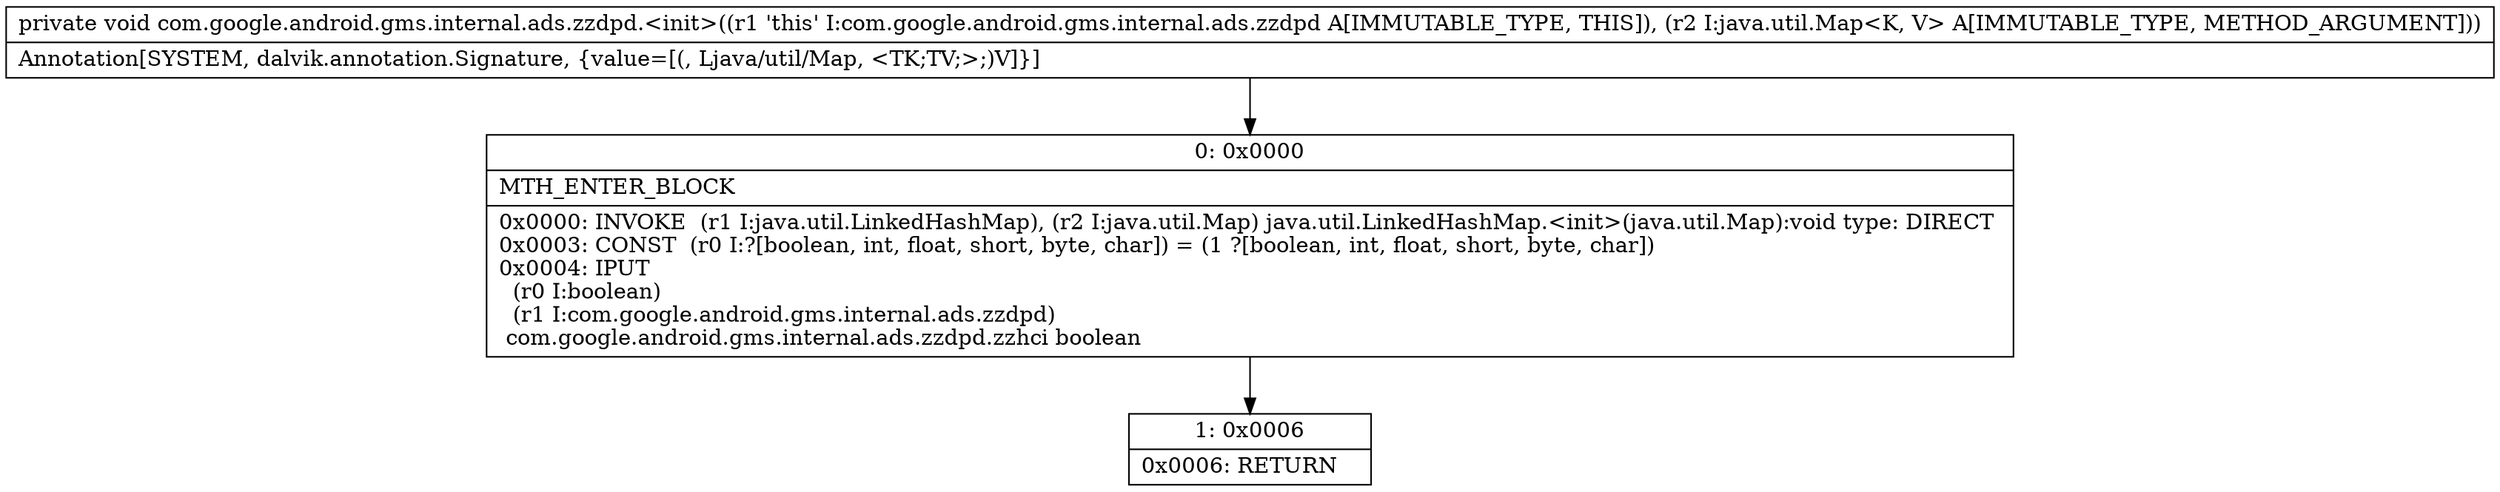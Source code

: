 digraph "CFG forcom.google.android.gms.internal.ads.zzdpd.\<init\>(Ljava\/util\/Map;)V" {
Node_0 [shape=record,label="{0\:\ 0x0000|MTH_ENTER_BLOCK\l|0x0000: INVOKE  (r1 I:java.util.LinkedHashMap), (r2 I:java.util.Map) java.util.LinkedHashMap.\<init\>(java.util.Map):void type: DIRECT \l0x0003: CONST  (r0 I:?[boolean, int, float, short, byte, char]) = (1 ?[boolean, int, float, short, byte, char]) \l0x0004: IPUT  \l  (r0 I:boolean)\l  (r1 I:com.google.android.gms.internal.ads.zzdpd)\l com.google.android.gms.internal.ads.zzdpd.zzhci boolean \l}"];
Node_1 [shape=record,label="{1\:\ 0x0006|0x0006: RETURN   \l}"];
MethodNode[shape=record,label="{private void com.google.android.gms.internal.ads.zzdpd.\<init\>((r1 'this' I:com.google.android.gms.internal.ads.zzdpd A[IMMUTABLE_TYPE, THIS]), (r2 I:java.util.Map\<K, V\> A[IMMUTABLE_TYPE, METHOD_ARGUMENT]))  | Annotation[SYSTEM, dalvik.annotation.Signature, \{value=[(, Ljava\/util\/Map, \<TK;TV;\>;)V]\}]\l}"];
MethodNode -> Node_0;
Node_0 -> Node_1;
}


